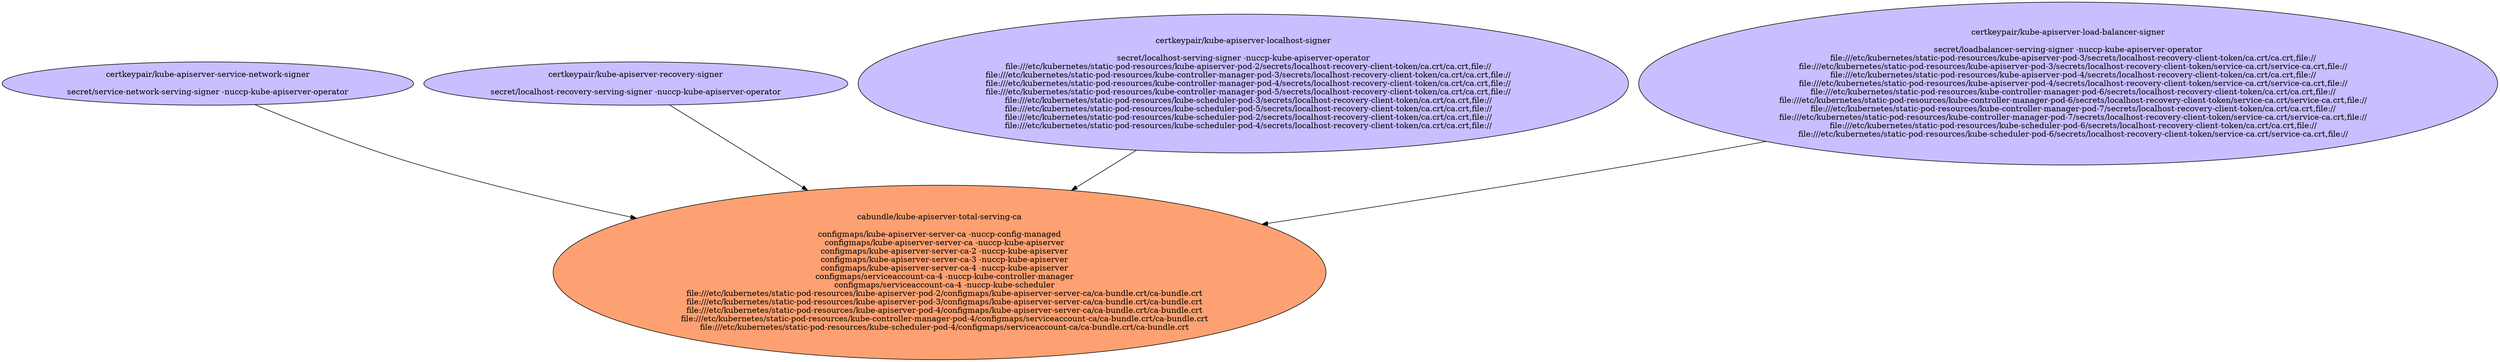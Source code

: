 digraph "Local Certificate" {
  // Node definitions.
  1 [
    label="certkeypair/kube-apiserver-service-network-signer\n\nsecret/service-network-serving-signer -nuccp-kube-apiserver-operator\n"
    style=filled
    fillcolor="#c7bfff"
  ];
  4 [
    label="certkeypair/kube-apiserver-recovery-signer\n\nsecret/localhost-recovery-serving-signer -nuccp-kube-apiserver-operator\n"
    style=filled
    fillcolor="#c7bfff"
  ];
  6 [
    label="certkeypair/kube-apiserver-localhost-signer\n\nsecret/localhost-serving-signer -nuccp-kube-apiserver-operator\n    file:///etc/kubernetes/static-pod-resources/kube-apiserver-pod-2/secrets/localhost-recovery-client-token/ca.crt/ca.crt,file://\n    file:///etc/kubernetes/static-pod-resources/kube-controller-manager-pod-3/secrets/localhost-recovery-client-token/ca.crt/ca.crt,file://\n    file:///etc/kubernetes/static-pod-resources/kube-controller-manager-pod-4/secrets/localhost-recovery-client-token/ca.crt/ca.crt,file://\n    file:///etc/kubernetes/static-pod-resources/kube-controller-manager-pod-5/secrets/localhost-recovery-client-token/ca.crt/ca.crt,file://\n    file:///etc/kubernetes/static-pod-resources/kube-scheduler-pod-3/secrets/localhost-recovery-client-token/ca.crt/ca.crt,file://\n    file:///etc/kubernetes/static-pod-resources/kube-scheduler-pod-5/secrets/localhost-recovery-client-token/ca.crt/ca.crt,file://\n    file:///etc/kubernetes/static-pod-resources/kube-scheduler-pod-2/secrets/localhost-recovery-client-token/ca.crt/ca.crt,file://\n    file:///etc/kubernetes/static-pod-resources/kube-scheduler-pod-4/secrets/localhost-recovery-client-token/ca.crt/ca.crt,file://\n"
    style=filled
    fillcolor="#c7bfff"
  ];
  8 [
    label="certkeypair/kube-apiserver-load-balancer-signer\n\nsecret/loadbalancer-serving-signer -nuccp-kube-apiserver-operator\n    file:///etc/kubernetes/static-pod-resources/kube-apiserver-pod-3/secrets/localhost-recovery-client-token/ca.crt/ca.crt,file://\n    file:///etc/kubernetes/static-pod-resources/kube-apiserver-pod-3/secrets/localhost-recovery-client-token/service-ca.crt/service-ca.crt,file://\n    file:///etc/kubernetes/static-pod-resources/kube-apiserver-pod-4/secrets/localhost-recovery-client-token/ca.crt/ca.crt,file://\n    file:///etc/kubernetes/static-pod-resources/kube-apiserver-pod-4/secrets/localhost-recovery-client-token/service-ca.crt/service-ca.crt,file://\n    file:///etc/kubernetes/static-pod-resources/kube-controller-manager-pod-6/secrets/localhost-recovery-client-token/ca.crt/ca.crt,file://\n    file:///etc/kubernetes/static-pod-resources/kube-controller-manager-pod-6/secrets/localhost-recovery-client-token/service-ca.crt/service-ca.crt,file://\n    file:///etc/kubernetes/static-pod-resources/kube-controller-manager-pod-7/secrets/localhost-recovery-client-token/ca.crt/ca.crt,file://\n    file:///etc/kubernetes/static-pod-resources/kube-controller-manager-pod-7/secrets/localhost-recovery-client-token/service-ca.crt/service-ca.crt,file://\n    file:///etc/kubernetes/static-pod-resources/kube-scheduler-pod-6/secrets/localhost-recovery-client-token/ca.crt/ca.crt,file://\n    file:///etc/kubernetes/static-pod-resources/kube-scheduler-pod-6/secrets/localhost-recovery-client-token/service-ca.crt/service-ca.crt,file://\n"
    style=filled
    fillcolor="#c7bfff"
  ];
  17 [
    label="cabundle/kube-apiserver-total-serving-ca\n\nconfigmaps/kube-apiserver-server-ca -nuccp-config-managed\n    configmaps/kube-apiserver-server-ca -nuccp-kube-apiserver\n    configmaps/kube-apiserver-server-ca-2 -nuccp-kube-apiserver\n    configmaps/kube-apiserver-server-ca-3 -nuccp-kube-apiserver\n    configmaps/kube-apiserver-server-ca-4 -nuccp-kube-apiserver\n    configmaps/serviceaccount-ca-4 -nuccp-kube-controller-manager\n    configmaps/serviceaccount-ca-4 -nuccp-kube-scheduler\n    file:///etc/kubernetes/static-pod-resources/kube-apiserver-pod-2/configmaps/kube-apiserver-server-ca/ca-bundle.crt/ca-bundle.crt\n    file:///etc/kubernetes/static-pod-resources/kube-apiserver-pod-3/configmaps/kube-apiserver-server-ca/ca-bundle.crt/ca-bundle.crt\n    file:///etc/kubernetes/static-pod-resources/kube-apiserver-pod-4/configmaps/kube-apiserver-server-ca/ca-bundle.crt/ca-bundle.crt\n    file:///etc/kubernetes/static-pod-resources/kube-controller-manager-pod-4/configmaps/serviceaccount-ca/ca-bundle.crt/ca-bundle.crt\n    file:///etc/kubernetes/static-pod-resources/kube-scheduler-pod-4/configmaps/serviceaccount-ca/ca-bundle.crt/ca-bundle.crt\n"
    style=filled
    fillcolor="#fda172"
  ];

  // Edge definitions.
  1 -> 17;
  4 -> 17;
  6 -> 17;
  8 -> 17;
}